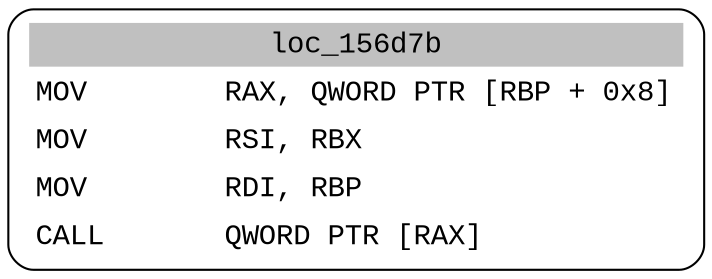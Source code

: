 digraph asm_graph {
1941 [
shape="Mrecord" fontname="Courier New"label =<<table border="0" cellborder="0" cellpadding="3"><tr><td align="center" colspan="2" bgcolor="grey">loc_156d7b</td></tr><tr><td align="left">MOV        RAX, QWORD PTR [RBP + 0x8]</td></tr><tr><td align="left">MOV        RSI, RBX</td></tr><tr><td align="left">MOV        RDI, RBP</td></tr><tr><td align="left">CALL       QWORD PTR [RAX]</td></tr></table>> ];
}